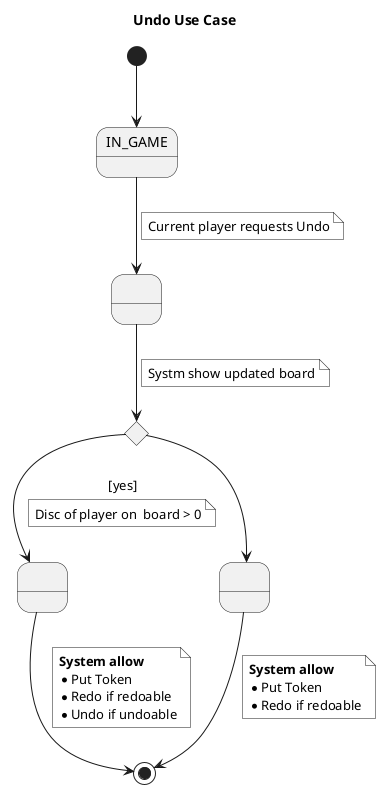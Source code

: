 @startuml
title "Undo Use Case"

state IN_GAME
state " " as one
state is_undoable <<choice>>
state " " as undoable
state " " as noUndoable

[*] --> IN_GAME
IN_GAME --> one
note on link #white : Current player requests Undo
one --> is_undoable
note on link #white : Systm show updated board
is_undoable --> undoable : [yes]
note on link #white
	Disc of player on  board > 0
end note
is_undoable --> noUndoable
undoable --> [*]
note on link #white
	<b>System allow</b>
	* Put Token
	* Redo if redoable
	* Undo if undoable
end note
noUndoable --> [*]	
note on link #white
	<b>System allow</b>
	* Put Token
	* Redo if redoable
end note

@enduml